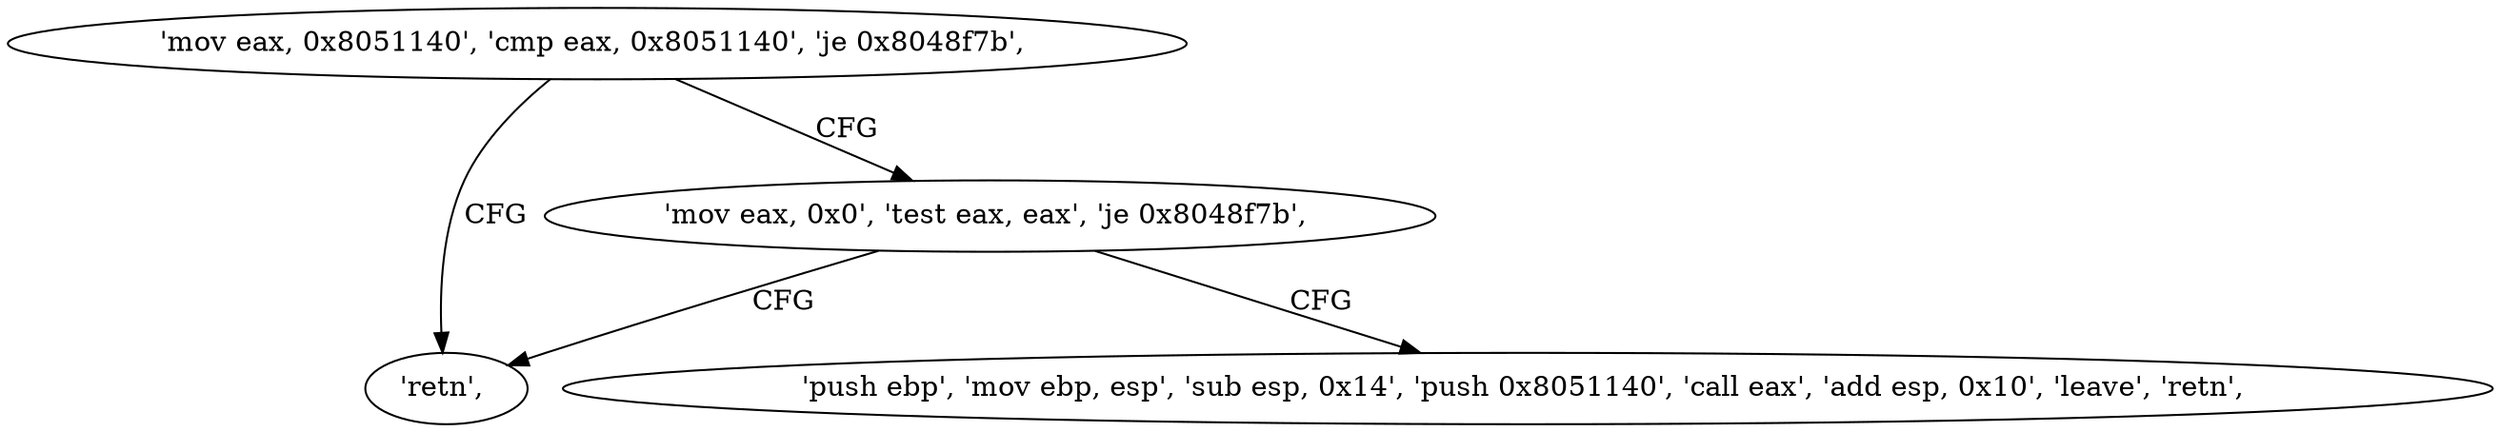 digraph "func" {
"134516564" [label = "'mov eax, 0x8051140', 'cmp eax, 0x8051140', 'je 0x8048f7b', " ]
"134516603" [label = "'retn', " ]
"134516576" [label = "'mov eax, 0x0', 'test eax, eax', 'je 0x8048f7b', " ]
"134516585" [label = "'push ebp', 'mov ebp, esp', 'sub esp, 0x14', 'push 0x8051140', 'call eax', 'add esp, 0x10', 'leave', 'retn', " ]
"134516564" -> "134516603" [ label = "CFG" ]
"134516564" -> "134516576" [ label = "CFG" ]
"134516576" -> "134516603" [ label = "CFG" ]
"134516576" -> "134516585" [ label = "CFG" ]
}
